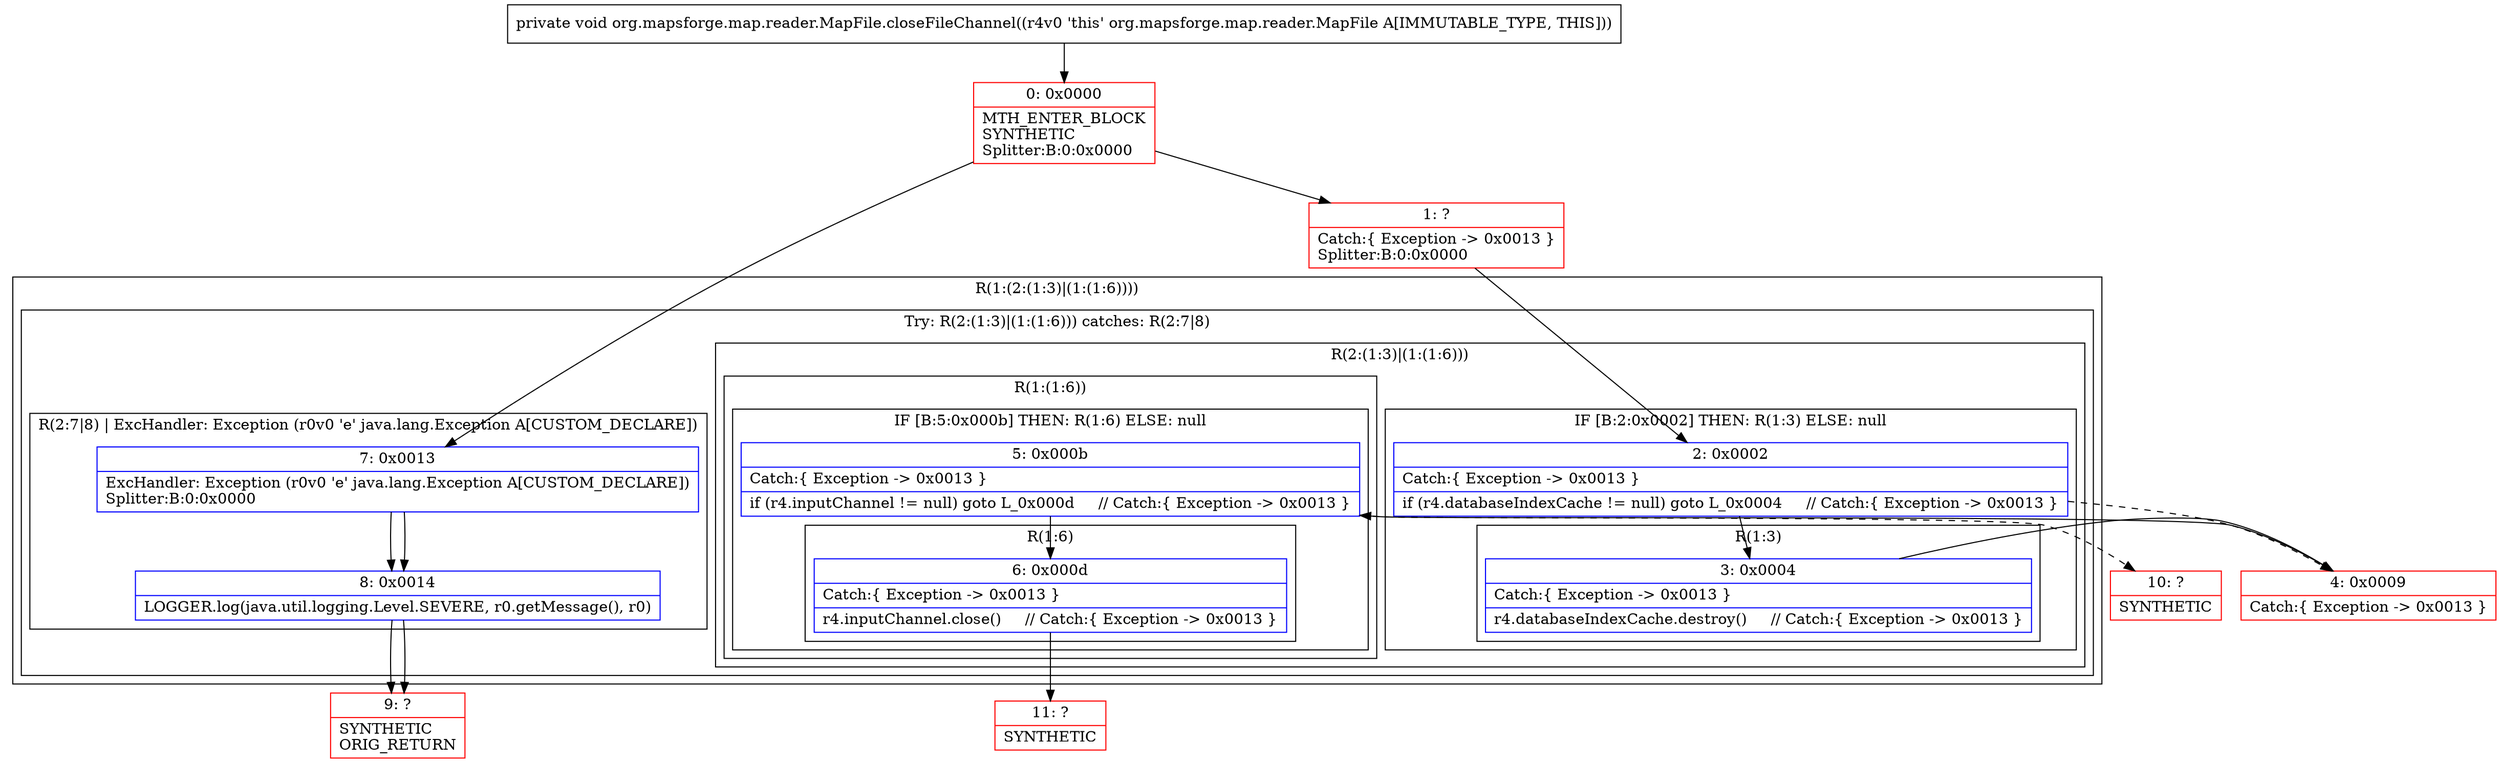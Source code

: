 digraph "CFG fororg.mapsforge.map.reader.MapFile.closeFileChannel()V" {
subgraph cluster_Region_937117182 {
label = "R(1:(2:(1:3)|(1:(1:6))))";
node [shape=record,color=blue];
subgraph cluster_TryCatchRegion_887492305 {
label = "Try: R(2:(1:3)|(1:(1:6))) catches: R(2:7|8)";
node [shape=record,color=blue];
subgraph cluster_Region_1950953198 {
label = "R(2:(1:3)|(1:(1:6)))";
node [shape=record,color=blue];
subgraph cluster_IfRegion_1295522303 {
label = "IF [B:2:0x0002] THEN: R(1:3) ELSE: null";
node [shape=record,color=blue];
Node_2 [shape=record,label="{2\:\ 0x0002|Catch:\{ Exception \-\> 0x0013 \}\l|if (r4.databaseIndexCache != null) goto L_0x0004     \/\/ Catch:\{ Exception \-\> 0x0013 \}\l}"];
subgraph cluster_Region_539054355 {
label = "R(1:3)";
node [shape=record,color=blue];
Node_3 [shape=record,label="{3\:\ 0x0004|Catch:\{ Exception \-\> 0x0013 \}\l|r4.databaseIndexCache.destroy()     \/\/ Catch:\{ Exception \-\> 0x0013 \}\l}"];
}
}
subgraph cluster_Region_615863104 {
label = "R(1:(1:6))";
node [shape=record,color=blue];
subgraph cluster_IfRegion_422979430 {
label = "IF [B:5:0x000b] THEN: R(1:6) ELSE: null";
node [shape=record,color=blue];
Node_5 [shape=record,label="{5\:\ 0x000b|Catch:\{ Exception \-\> 0x0013 \}\l|if (r4.inputChannel != null) goto L_0x000d     \/\/ Catch:\{ Exception \-\> 0x0013 \}\l}"];
subgraph cluster_Region_340537950 {
label = "R(1:6)";
node [shape=record,color=blue];
Node_6 [shape=record,label="{6\:\ 0x000d|Catch:\{ Exception \-\> 0x0013 \}\l|r4.inputChannel.close()     \/\/ Catch:\{ Exception \-\> 0x0013 \}\l}"];
}
}
}
}
subgraph cluster_Region_1045381133 {
label = "R(2:7|8) | ExcHandler: Exception (r0v0 'e' java.lang.Exception A[CUSTOM_DECLARE])\l";
node [shape=record,color=blue];
Node_7 [shape=record,label="{7\:\ 0x0013|ExcHandler: Exception (r0v0 'e' java.lang.Exception A[CUSTOM_DECLARE])\lSplitter:B:0:0x0000\l}"];
Node_8 [shape=record,label="{8\:\ 0x0014|LOGGER.log(java.util.logging.Level.SEVERE, r0.getMessage(), r0)\l}"];
}
}
}
subgraph cluster_Region_1045381133 {
label = "R(2:7|8) | ExcHandler: Exception (r0v0 'e' java.lang.Exception A[CUSTOM_DECLARE])\l";
node [shape=record,color=blue];
Node_7 [shape=record,label="{7\:\ 0x0013|ExcHandler: Exception (r0v0 'e' java.lang.Exception A[CUSTOM_DECLARE])\lSplitter:B:0:0x0000\l}"];
Node_8 [shape=record,label="{8\:\ 0x0014|LOGGER.log(java.util.logging.Level.SEVERE, r0.getMessage(), r0)\l}"];
}
Node_0 [shape=record,color=red,label="{0\:\ 0x0000|MTH_ENTER_BLOCK\lSYNTHETIC\lSplitter:B:0:0x0000\l}"];
Node_1 [shape=record,color=red,label="{1\:\ ?|Catch:\{ Exception \-\> 0x0013 \}\lSplitter:B:0:0x0000\l}"];
Node_4 [shape=record,color=red,label="{4\:\ 0x0009|Catch:\{ Exception \-\> 0x0013 \}\l}"];
Node_9 [shape=record,color=red,label="{9\:\ ?|SYNTHETIC\lORIG_RETURN\l}"];
Node_10 [shape=record,color=red,label="{10\:\ ?|SYNTHETIC\l}"];
Node_11 [shape=record,color=red,label="{11\:\ ?|SYNTHETIC\l}"];
MethodNode[shape=record,label="{private void org.mapsforge.map.reader.MapFile.closeFileChannel((r4v0 'this' org.mapsforge.map.reader.MapFile A[IMMUTABLE_TYPE, THIS])) }"];
MethodNode -> Node_0;
Node_2 -> Node_3;
Node_2 -> Node_4[style=dashed];
Node_3 -> Node_4;
Node_5 -> Node_6;
Node_5 -> Node_10[style=dashed];
Node_6 -> Node_11;
Node_7 -> Node_8;
Node_8 -> Node_9;
Node_7 -> Node_8;
Node_8 -> Node_9;
Node_0 -> Node_1;
Node_0 -> Node_7;
Node_1 -> Node_2;
Node_4 -> Node_5;
}

